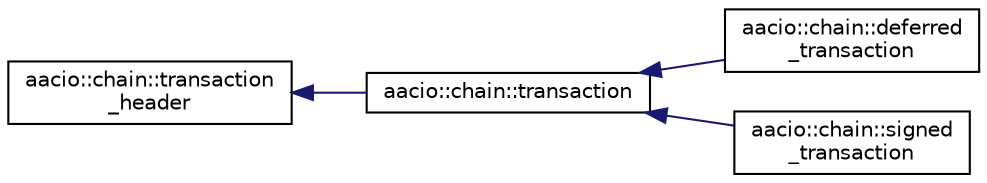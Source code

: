 digraph "Graphical Class Hierarchy"
{
  edge [fontname="Helvetica",fontsize="10",labelfontname="Helvetica",labelfontsize="10"];
  node [fontname="Helvetica",fontsize="10",shape=record];
  rankdir="LR";
  Node0 [label="aacio::chain::transaction\l_header",height=0.2,width=0.4,color="black", fillcolor="white", style="filled",URL="$structaacio_1_1chain_1_1transaction__header.html"];
  Node0 -> Node1 [dir="back",color="midnightblue",fontsize="10",style="solid",fontname="Helvetica"];
  Node1 [label="aacio::chain::transaction",height=0.2,width=0.4,color="black", fillcolor="white", style="filled",URL="$structaacio_1_1chain_1_1transaction.html"];
  Node1 -> Node2 [dir="back",color="midnightblue",fontsize="10",style="solid",fontname="Helvetica"];
  Node2 [label="aacio::chain::deferred\l_transaction",height=0.2,width=0.4,color="black", fillcolor="white", style="filled",URL="$structaacio_1_1chain_1_1deferred__transaction.html"];
  Node1 -> Node3 [dir="back",color="midnightblue",fontsize="10",style="solid",fontname="Helvetica"];
  Node3 [label="aacio::chain::signed\l_transaction",height=0.2,width=0.4,color="black", fillcolor="white", style="filled",URL="$structaacio_1_1chain_1_1signed__transaction.html"];
}
